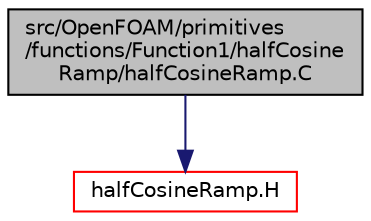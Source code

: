 digraph "src/OpenFOAM/primitives/functions/Function1/halfCosineRamp/halfCosineRamp.C"
{
  bgcolor="transparent";
  edge [fontname="Helvetica",fontsize="10",labelfontname="Helvetica",labelfontsize="10"];
  node [fontname="Helvetica",fontsize="10",shape=record];
  Node1 [label="src/OpenFOAM/primitives\l/functions/Function1/halfCosine\lRamp/halfCosineRamp.C",height=0.2,width=0.4,color="black", fillcolor="grey75", style="filled" fontcolor="black"];
  Node1 -> Node2 [color="midnightblue",fontsize="10",style="solid",fontname="Helvetica"];
  Node2 [label="halfCosineRamp.H",height=0.2,width=0.4,color="red",URL="$halfCosineRamp_8H.html"];
}

